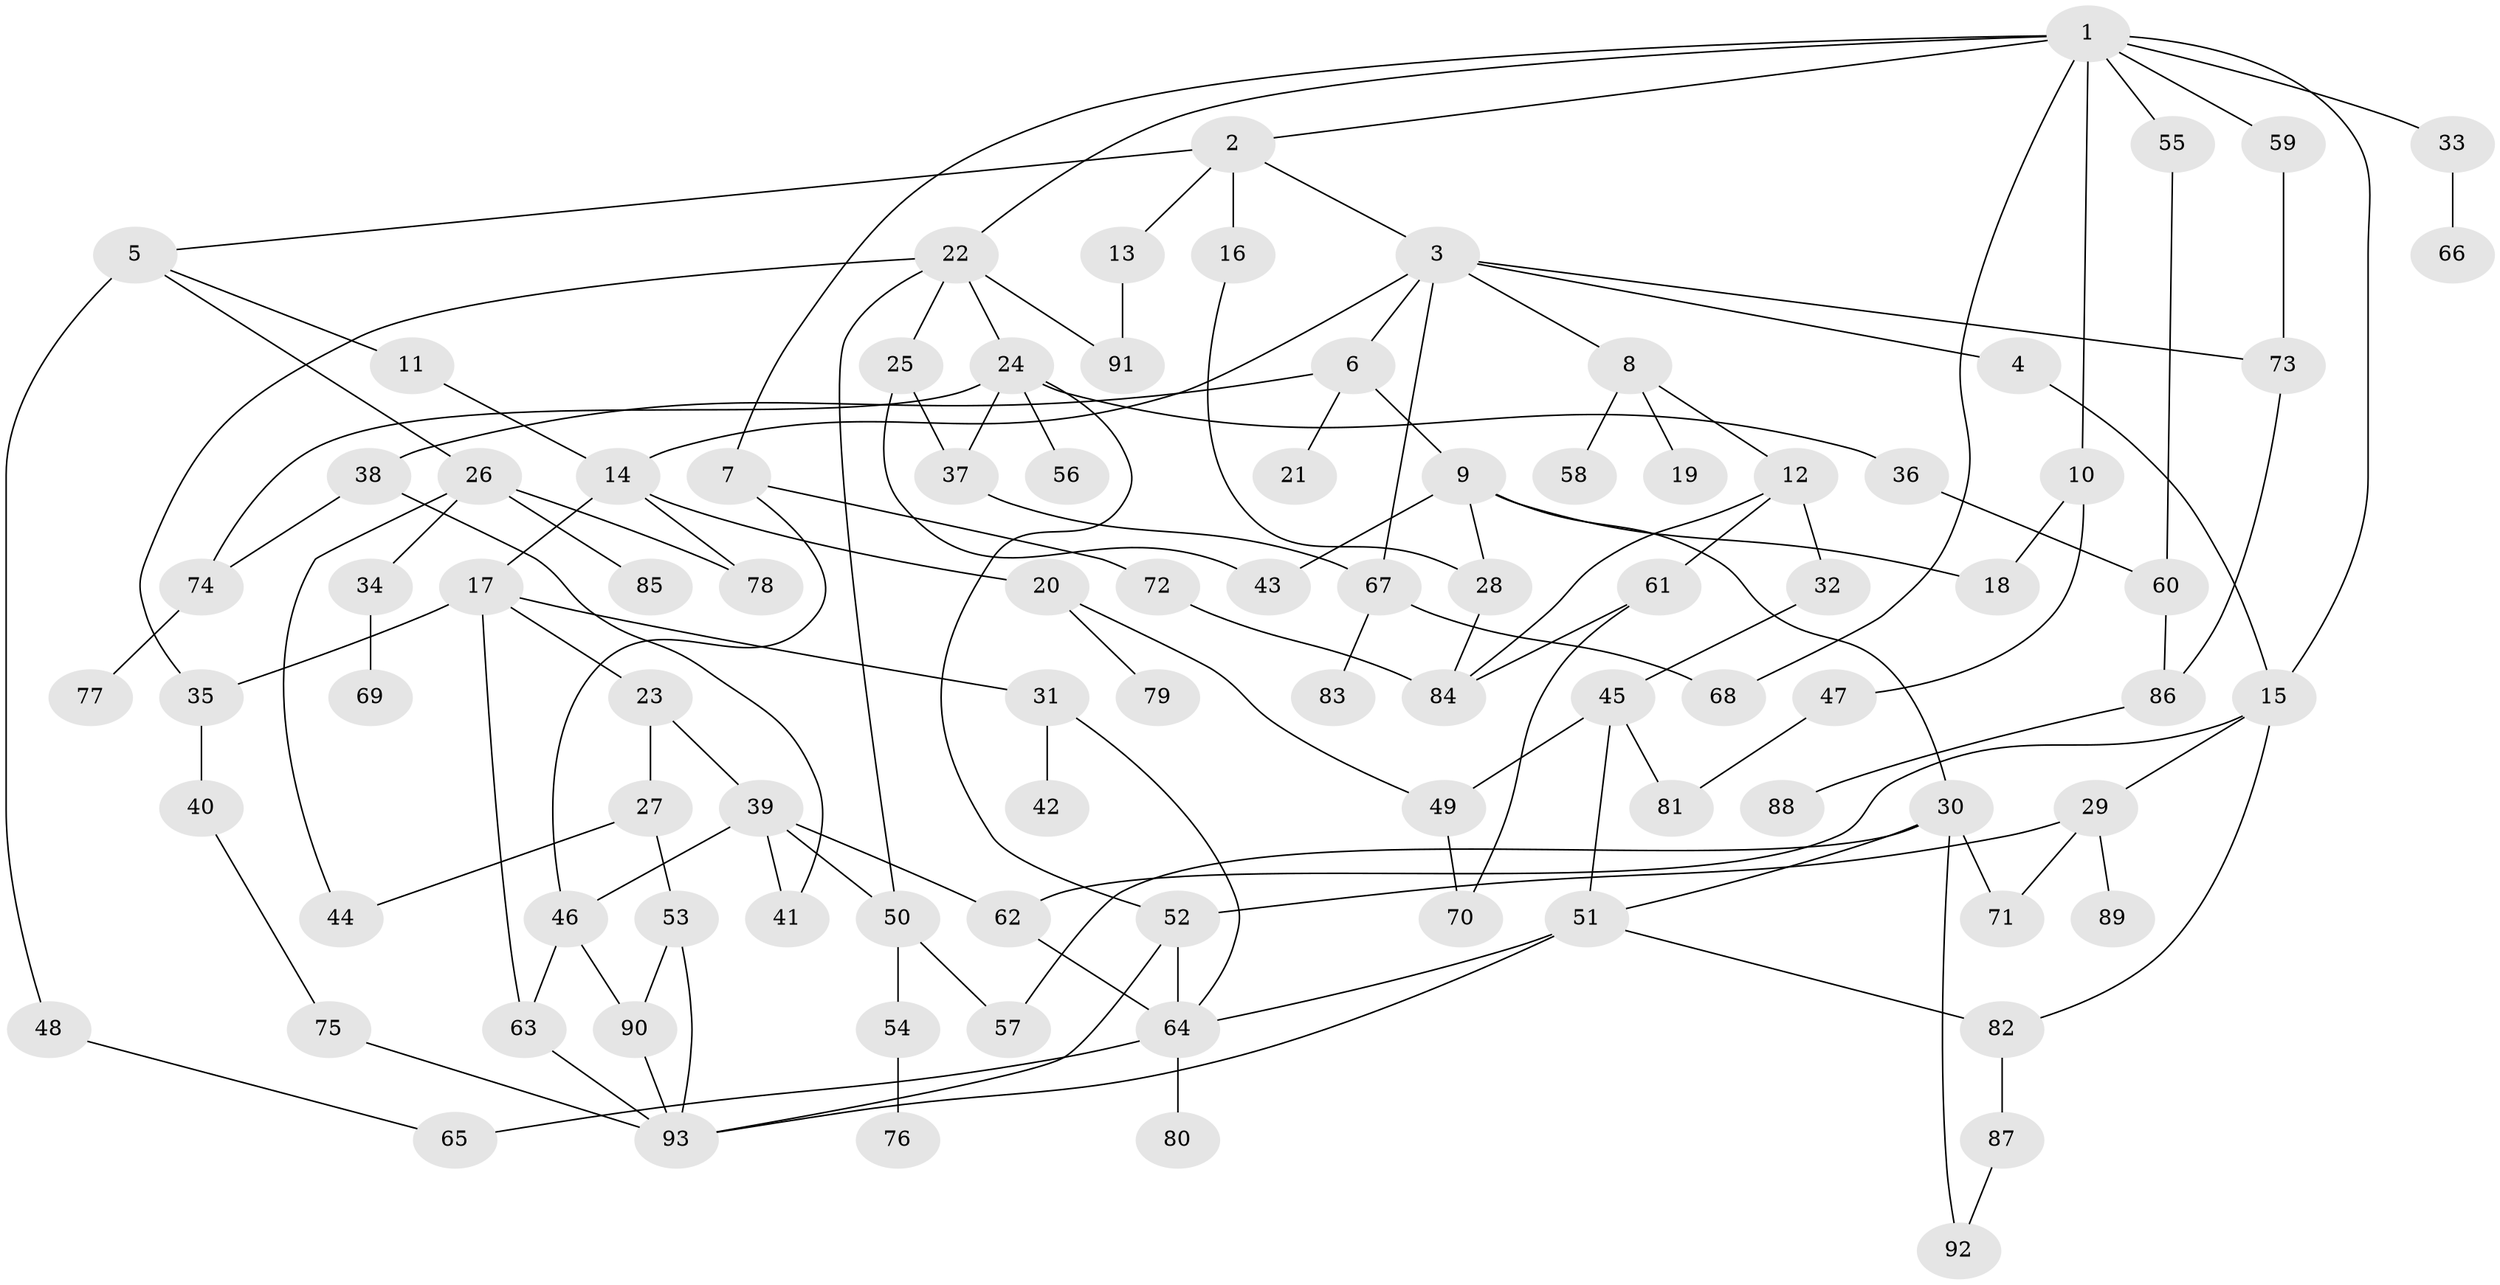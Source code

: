 // Generated by graph-tools (version 1.1) at 2025/34/03/09/25 02:34:33]
// undirected, 93 vertices, 135 edges
graph export_dot {
graph [start="1"]
  node [color=gray90,style=filled];
  1;
  2;
  3;
  4;
  5;
  6;
  7;
  8;
  9;
  10;
  11;
  12;
  13;
  14;
  15;
  16;
  17;
  18;
  19;
  20;
  21;
  22;
  23;
  24;
  25;
  26;
  27;
  28;
  29;
  30;
  31;
  32;
  33;
  34;
  35;
  36;
  37;
  38;
  39;
  40;
  41;
  42;
  43;
  44;
  45;
  46;
  47;
  48;
  49;
  50;
  51;
  52;
  53;
  54;
  55;
  56;
  57;
  58;
  59;
  60;
  61;
  62;
  63;
  64;
  65;
  66;
  67;
  68;
  69;
  70;
  71;
  72;
  73;
  74;
  75;
  76;
  77;
  78;
  79;
  80;
  81;
  82;
  83;
  84;
  85;
  86;
  87;
  88;
  89;
  90;
  91;
  92;
  93;
  1 -- 2;
  1 -- 7;
  1 -- 10;
  1 -- 22;
  1 -- 33;
  1 -- 55;
  1 -- 59;
  1 -- 68;
  1 -- 15;
  2 -- 3;
  2 -- 5;
  2 -- 13;
  2 -- 16;
  3 -- 4;
  3 -- 6;
  3 -- 8;
  3 -- 67;
  3 -- 14;
  3 -- 73;
  4 -- 15;
  5 -- 11;
  5 -- 26;
  5 -- 48;
  6 -- 9;
  6 -- 21;
  6 -- 38;
  7 -- 46;
  7 -- 72;
  8 -- 12;
  8 -- 19;
  8 -- 58;
  9 -- 18;
  9 -- 30;
  9 -- 43;
  9 -- 28;
  10 -- 47;
  10 -- 18;
  11 -- 14;
  12 -- 32;
  12 -- 61;
  12 -- 84;
  13 -- 91;
  14 -- 17;
  14 -- 20;
  14 -- 78;
  15 -- 29;
  15 -- 82;
  15 -- 62;
  16 -- 28;
  17 -- 23;
  17 -- 31;
  17 -- 35;
  17 -- 63;
  20 -- 79;
  20 -- 49;
  22 -- 24;
  22 -- 25;
  22 -- 50;
  22 -- 91;
  22 -- 35;
  23 -- 27;
  23 -- 39;
  24 -- 36;
  24 -- 37;
  24 -- 52;
  24 -- 56;
  24 -- 74;
  25 -- 43;
  25 -- 37;
  26 -- 34;
  26 -- 44;
  26 -- 85;
  26 -- 78;
  27 -- 53;
  27 -- 44;
  28 -- 84;
  29 -- 71;
  29 -- 89;
  29 -- 52;
  30 -- 51;
  30 -- 57;
  30 -- 92;
  30 -- 71;
  31 -- 42;
  31 -- 64;
  32 -- 45;
  33 -- 66;
  34 -- 69;
  35 -- 40;
  36 -- 60;
  37 -- 67;
  38 -- 74;
  38 -- 41;
  39 -- 41;
  39 -- 62;
  39 -- 46;
  39 -- 50;
  40 -- 75;
  45 -- 49;
  45 -- 81;
  45 -- 51;
  46 -- 63;
  46 -- 90;
  47 -- 81;
  48 -- 65;
  49 -- 70;
  50 -- 54;
  50 -- 57;
  51 -- 64;
  51 -- 93;
  51 -- 82;
  52 -- 93;
  52 -- 64;
  53 -- 90;
  53 -- 93;
  54 -- 76;
  55 -- 60;
  59 -- 73;
  60 -- 86;
  61 -- 70;
  61 -- 84;
  62 -- 64;
  63 -- 93;
  64 -- 65;
  64 -- 80;
  67 -- 83;
  67 -- 68;
  72 -- 84;
  73 -- 86;
  74 -- 77;
  75 -- 93;
  82 -- 87;
  86 -- 88;
  87 -- 92;
  90 -- 93;
}
